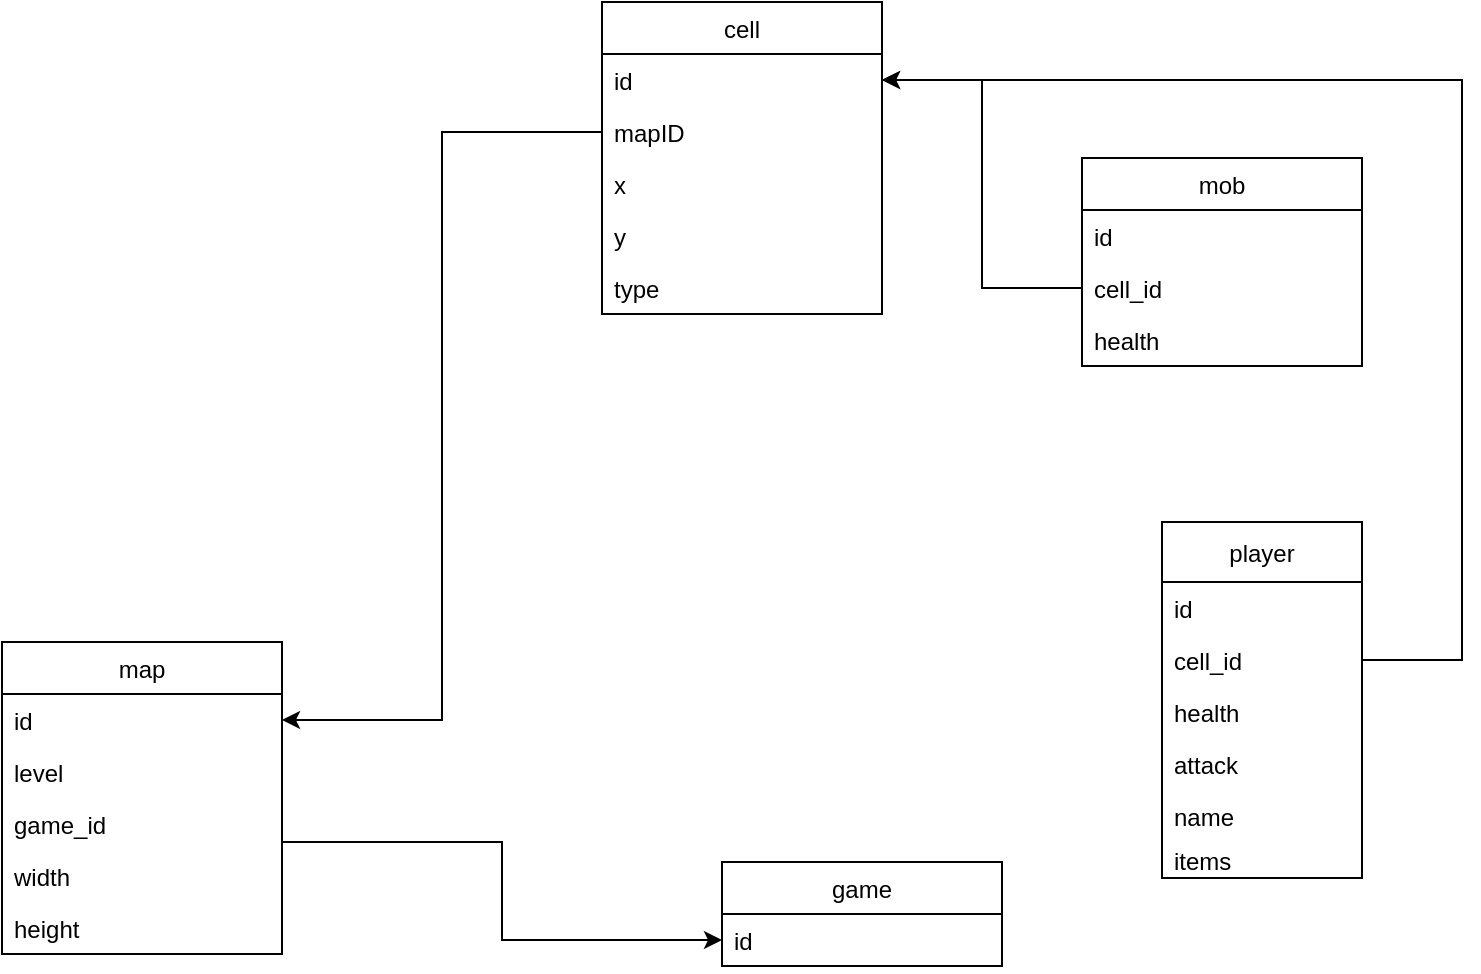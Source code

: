 <mxfile version="20.5.3" type="embed"><diagram name="Strona-1" id="SO2g3eldpW_Sj7GtcsTB"><mxGraphModel dx="745" dy="504" grid="1" gridSize="10" guides="1" tooltips="1" connect="1" arrows="1" fold="1" page="1" pageScale="1" pageWidth="827" pageHeight="1169" math="0" shadow="0"><root><mxCell id="0"/><mxCell id="1" parent="0"/><mxCell id="85UCDONC6zIQ1VrD757m-1" value="map" style="swimlane;fontStyle=0;childLayout=stackLayout;horizontal=1;startSize=26;fillColor=none;horizontalStack=0;resizeParent=1;resizeParentMax=0;resizeLast=0;collapsible=1;marginBottom=0;" parent="1" vertex="1"><mxGeometry y="670" width="140" height="156" as="geometry"/></mxCell><mxCell id="85UCDONC6zIQ1VrD757m-2" value="id" style="text;strokeColor=none;fillColor=none;align=left;verticalAlign=top;spacingLeft=4;spacingRight=4;overflow=hidden;rotatable=0;points=[[0,0.5],[1,0.5]];portConstraint=eastwest;" parent="85UCDONC6zIQ1VrD757m-1" vertex="1"><mxGeometry y="26" width="140" height="26" as="geometry"/></mxCell><mxCell id="85UCDONC6zIQ1VrD757m-60" value="level" style="text;strokeColor=none;fillColor=none;align=left;verticalAlign=top;spacingLeft=4;spacingRight=4;overflow=hidden;rotatable=0;points=[[0,0.5],[1,0.5]];portConstraint=eastwest;" parent="85UCDONC6zIQ1VrD757m-1" vertex="1"><mxGeometry y="52" width="140" height="26" as="geometry"/></mxCell><mxCell id="85UCDONC6zIQ1VrD757m-58" value="game_id" style="text;strokeColor=none;fillColor=none;align=left;verticalAlign=top;spacingLeft=4;spacingRight=4;overflow=hidden;rotatable=0;points=[[0,0.5],[1,0.5]];portConstraint=eastwest;" parent="85UCDONC6zIQ1VrD757m-1" vertex="1"><mxGeometry y="78" width="140" height="26" as="geometry"/></mxCell><mxCell id="85UCDONC6zIQ1VrD757m-50" value="width" style="text;strokeColor=none;fillColor=none;align=left;verticalAlign=top;spacingLeft=4;spacingRight=4;overflow=hidden;rotatable=0;points=[[0,0.5],[1,0.5]];portConstraint=eastwest;" parent="85UCDONC6zIQ1VrD757m-1" vertex="1"><mxGeometry y="104" width="140" height="26" as="geometry"/></mxCell><mxCell id="85UCDONC6zIQ1VrD757m-51" value="height" style="text;strokeColor=none;fillColor=none;align=left;verticalAlign=top;spacingLeft=4;spacingRight=4;overflow=hidden;rotatable=0;points=[[0,0.5],[1,0.5]];portConstraint=eastwest;" parent="85UCDONC6zIQ1VrD757m-1" vertex="1"><mxGeometry y="130" width="140" height="26" as="geometry"/></mxCell><mxCell id="85UCDONC6zIQ1VrD757m-9" value="mob" style="swimlane;fontStyle=0;childLayout=stackLayout;horizontal=1;startSize=26;fillColor=none;horizontalStack=0;resizeParent=1;resizeParentMax=0;resizeLast=0;collapsible=1;marginBottom=0;" parent="1" vertex="1"><mxGeometry x="540" y="428" width="140" height="104" as="geometry"/></mxCell><mxCell id="85UCDONC6zIQ1VrD757m-10" value="id" style="text;strokeColor=none;fillColor=none;align=left;verticalAlign=top;spacingLeft=4;spacingRight=4;overflow=hidden;rotatable=0;points=[[0,0.5],[1,0.5]];portConstraint=eastwest;" parent="85UCDONC6zIQ1VrD757m-9" vertex="1"><mxGeometry y="26" width="140" height="26" as="geometry"/></mxCell><mxCell id="85UCDONC6zIQ1VrD757m-69" value="cell_id" style="text;strokeColor=none;fillColor=none;align=left;verticalAlign=top;spacingLeft=4;spacingRight=4;overflow=hidden;rotatable=0;points=[[0,0.5],[1,0.5]];portConstraint=eastwest;" parent="85UCDONC6zIQ1VrD757m-9" vertex="1"><mxGeometry y="52" width="140" height="26" as="geometry"/></mxCell><mxCell id="85UCDONC6zIQ1VrD757m-27" value="health" style="text;strokeColor=none;fillColor=none;align=left;verticalAlign=top;spacingLeft=4;spacingRight=4;overflow=hidden;rotatable=0;points=[[0,0.5],[1,0.5]];portConstraint=eastwest;" parent="85UCDONC6zIQ1VrD757m-9" vertex="1"><mxGeometry y="78" width="140" height="26" as="geometry"/></mxCell><mxCell id="85UCDONC6zIQ1VrD757m-5" value="player" style="swimlane;fontStyle=0;childLayout=stackLayout;horizontal=1;startSize=30;fillColor=none;horizontalStack=0;resizeParent=1;resizeParentMax=0;resizeLast=0;collapsible=1;marginBottom=0;" parent="1" vertex="1"><mxGeometry x="580" y="610" width="100" height="178" as="geometry"><mxRectangle x="140" y="150" width="80" height="30" as="alternateBounds"/></mxGeometry></mxCell><mxCell id="85UCDONC6zIQ1VrD757m-24" value="id" style="text;strokeColor=none;fillColor=none;align=left;verticalAlign=top;spacingLeft=4;spacingRight=4;overflow=hidden;rotatable=0;points=[[0,0.5],[1,0.5]];portConstraint=eastwest;" parent="85UCDONC6zIQ1VrD757m-5" vertex="1"><mxGeometry y="30" width="100" height="26" as="geometry"/></mxCell><mxCell id="85UCDONC6zIQ1VrD757m-66" value="cell_id" style="text;strokeColor=none;fillColor=none;align=left;verticalAlign=top;spacingLeft=4;spacingRight=4;overflow=hidden;rotatable=0;points=[[0,0.5],[1,0.5]];portConstraint=eastwest;" parent="85UCDONC6zIQ1VrD757m-5" vertex="1"><mxGeometry y="56" width="100" height="26" as="geometry"/></mxCell><mxCell id="85UCDONC6zIQ1VrD757m-6" value="health" style="text;strokeColor=none;fillColor=none;align=left;verticalAlign=top;spacingLeft=4;spacingRight=4;overflow=hidden;rotatable=0;points=[[0,0.5],[1,0.5]];portConstraint=eastwest;" parent="85UCDONC6zIQ1VrD757m-5" vertex="1"><mxGeometry y="82" width="100" height="26" as="geometry"/></mxCell><mxCell id="85UCDONC6zIQ1VrD757m-7" value="attack" style="text;strokeColor=none;fillColor=none;align=left;verticalAlign=top;spacingLeft=4;spacingRight=4;overflow=hidden;rotatable=0;points=[[0,0.5],[1,0.5]];portConstraint=eastwest;" parent="85UCDONC6zIQ1VrD757m-5" vertex="1"><mxGeometry y="108" width="100" height="26" as="geometry"/></mxCell><mxCell id="85UCDONC6zIQ1VrD757m-8" value="name" style="text;strokeColor=none;fillColor=none;align=left;verticalAlign=top;spacingLeft=4;spacingRight=4;overflow=hidden;rotatable=0;points=[[0,0.5],[1,0.5]];portConstraint=eastwest;" parent="85UCDONC6zIQ1VrD757m-5" vertex="1"><mxGeometry y="134" width="100" height="22" as="geometry"/></mxCell><mxCell id="85UCDONC6zIQ1VrD757m-62" value="items" style="text;strokeColor=none;fillColor=none;align=left;verticalAlign=top;spacingLeft=4;spacingRight=4;overflow=hidden;rotatable=0;points=[[0,0.5],[1,0.5]];portConstraint=eastwest;" parent="85UCDONC6zIQ1VrD757m-5" vertex="1"><mxGeometry y="156" width="100" height="22" as="geometry"/></mxCell><mxCell id="85UCDONC6zIQ1VrD757m-29" value="cell" style="swimlane;fontStyle=0;childLayout=stackLayout;horizontal=1;startSize=26;fillColor=none;horizontalStack=0;resizeParent=1;resizeParentMax=0;resizeLast=0;collapsible=1;marginBottom=0;" parent="1" vertex="1"><mxGeometry x="300" y="350" width="140" height="156" as="geometry"/></mxCell><mxCell id="85UCDONC6zIQ1VrD757m-33" value="id" style="text;strokeColor=none;fillColor=none;align=left;verticalAlign=top;spacingLeft=4;spacingRight=4;overflow=hidden;rotatable=0;points=[[0,0.5],[1,0.5]];portConstraint=eastwest;" parent="85UCDONC6zIQ1VrD757m-29" vertex="1"><mxGeometry y="26" width="140" height="26" as="geometry"/></mxCell><mxCell id="85UCDONC6zIQ1VrD757m-31" value="mapID" style="text;strokeColor=none;fillColor=none;align=left;verticalAlign=top;spacingLeft=4;spacingRight=4;overflow=hidden;rotatable=0;points=[[0,0.5],[1,0.5]];portConstraint=eastwest;" parent="85UCDONC6zIQ1VrD757m-29" vertex="1"><mxGeometry y="52" width="140" height="26" as="geometry"/></mxCell><mxCell id="85UCDONC6zIQ1VrD757m-34" value="x" style="text;strokeColor=none;fillColor=none;align=left;verticalAlign=top;spacingLeft=4;spacingRight=4;overflow=hidden;rotatable=0;points=[[0,0.5],[1,0.5]];portConstraint=eastwest;" parent="85UCDONC6zIQ1VrD757m-29" vertex="1"><mxGeometry y="78" width="140" height="26" as="geometry"/></mxCell><mxCell id="85UCDONC6zIQ1VrD757m-35" value="y" style="text;strokeColor=none;fillColor=none;align=left;verticalAlign=top;spacingLeft=4;spacingRight=4;overflow=hidden;rotatable=0;points=[[0,0.5],[1,0.5]];portConstraint=eastwest;" parent="85UCDONC6zIQ1VrD757m-29" vertex="1"><mxGeometry y="104" width="140" height="26" as="geometry"/></mxCell><mxCell id="85UCDONC6zIQ1VrD757m-36" value="type" style="text;strokeColor=none;fillColor=none;align=left;verticalAlign=top;spacingLeft=4;spacingRight=4;overflow=hidden;rotatable=0;points=[[0,0.5],[1,0.5]];portConstraint=eastwest;" parent="85UCDONC6zIQ1VrD757m-29" vertex="1"><mxGeometry y="130" width="140" height="26" as="geometry"/></mxCell><mxCell id="85UCDONC6zIQ1VrD757m-38" style="edgeStyle=orthogonalEdgeStyle;rounded=0;orthogonalLoop=1;jettySize=auto;html=1;" parent="1" source="85UCDONC6zIQ1VrD757m-31" target="85UCDONC6zIQ1VrD757m-2" edge="1"><mxGeometry relative="1" as="geometry"/></mxCell><mxCell id="85UCDONC6zIQ1VrD757m-54" value="game" style="swimlane;fontStyle=0;childLayout=stackLayout;horizontal=1;startSize=26;fillColor=none;horizontalStack=0;resizeParent=1;resizeParentMax=0;resizeLast=0;collapsible=1;marginBottom=0;" parent="1" vertex="1"><mxGeometry x="360" y="780" width="140" height="52" as="geometry"/></mxCell><mxCell id="85UCDONC6zIQ1VrD757m-55" value="id" style="text;strokeColor=none;fillColor=none;align=left;verticalAlign=top;spacingLeft=4;spacingRight=4;overflow=hidden;rotatable=0;points=[[0,0.5],[1,0.5]];portConstraint=eastwest;" parent="85UCDONC6zIQ1VrD757m-54" vertex="1"><mxGeometry y="26" width="140" height="26" as="geometry"/></mxCell><mxCell id="85UCDONC6zIQ1VrD757m-59" style="edgeStyle=orthogonalEdgeStyle;rounded=0;orthogonalLoop=1;jettySize=auto;html=1;entryX=0;entryY=0.75;entryDx=0;entryDy=0;" parent="1" source="85UCDONC6zIQ1VrD757m-58" target="85UCDONC6zIQ1VrD757m-54" edge="1"><mxGeometry relative="1" as="geometry"><Array as="points"><mxPoint x="250" y="770"/><mxPoint x="250" y="819"/></Array></mxGeometry></mxCell><mxCell id="85UCDONC6zIQ1VrD757m-67" style="edgeStyle=orthogonalEdgeStyle;rounded=0;orthogonalLoop=1;jettySize=auto;html=1;entryX=1;entryY=0.5;entryDx=0;entryDy=0;" parent="1" source="85UCDONC6zIQ1VrD757m-66" target="85UCDONC6zIQ1VrD757m-33" edge="1"><mxGeometry relative="1" as="geometry"><Array as="points"><mxPoint x="730" y="679"/><mxPoint x="730" y="389"/></Array></mxGeometry></mxCell><mxCell id="85UCDONC6zIQ1VrD757m-70" style="edgeStyle=orthogonalEdgeStyle;rounded=0;orthogonalLoop=1;jettySize=auto;html=1;entryX=1;entryY=0.5;entryDx=0;entryDy=0;" parent="1" source="85UCDONC6zIQ1VrD757m-69" target="85UCDONC6zIQ1VrD757m-33" edge="1"><mxGeometry relative="1" as="geometry"/></mxCell></root></mxGraphModel></diagram></mxfile>